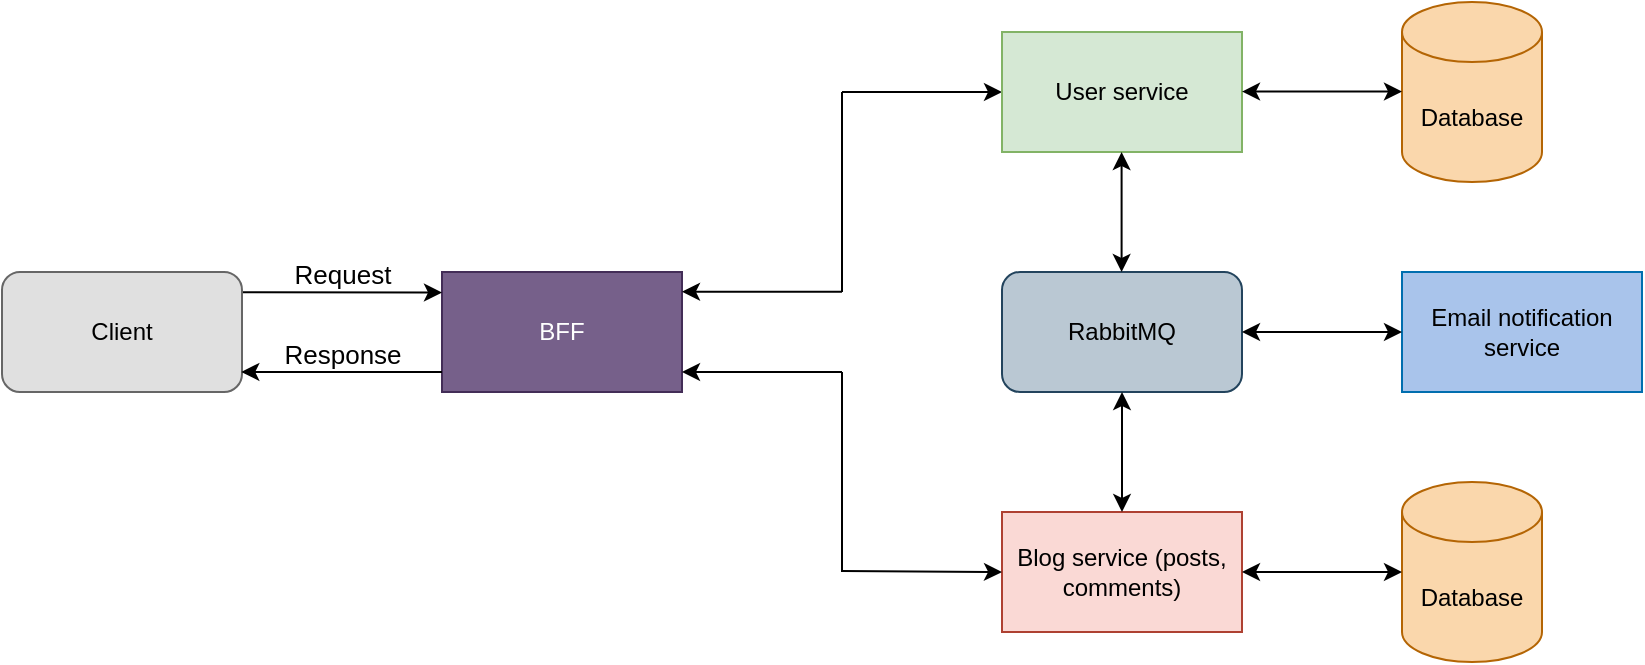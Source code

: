 <mxfile version="20.5.3" type="device"><diagram id="LiZAPxji-g1dnixr6wq3" name="Страница 1"><mxGraphModel dx="1422" dy="762" grid="1" gridSize="10" guides="1" tooltips="1" connect="1" arrows="1" fold="1" page="1" pageScale="1" pageWidth="1169" pageHeight="827" math="0" shadow="0"><root><mxCell id="0"/><mxCell id="1" parent="0"/><mxCell id="bVX9bjqOLBGN4ydNbWfd-1" value="BFF" style="rounded=0;whiteSpace=wrap;html=1;fillColor=#76608a;fontColor=#ffffff;strokeColor=#432D57;sketch=0;" parent="1" vertex="1"><mxGeometry x="394" y="395" width="120" height="60" as="geometry"/></mxCell><mxCell id="bVX9bjqOLBGN4ydNbWfd-4" value="Blog service (posts, comments)" style="rounded=0;whiteSpace=wrap;html=1;fillColor=#fad9d5;strokeColor=#ae4132;fillStyle=auto;strokeWidth=1;perimeterSpacing=0;glass=0;sketch=0;" parent="1" vertex="1"><mxGeometry x="674" y="515" width="120" height="60" as="geometry"/></mxCell><mxCell id="bVX9bjqOLBGN4ydNbWfd-5" value="" style="endArrow=classic;html=1;rounded=0;entryX=0;entryY=0.5;entryDx=0;entryDy=0;" parent="1" target="bVX9bjqOLBGN4ydNbWfd-6" edge="1"><mxGeometry width="50" height="50" relative="1" as="geometry"><mxPoint x="594" y="305" as="sourcePoint"/><mxPoint x="654" y="325" as="targetPoint"/></mxGeometry></mxCell><mxCell id="bVX9bjqOLBGN4ydNbWfd-6" value="User service" style="rounded=0;whiteSpace=wrap;html=1;fillColor=#d5e8d4;gradientColor=none;strokeColor=#82b366;" parent="1" vertex="1"><mxGeometry x="674" y="275" width="120" height="60" as="geometry"/></mxCell><mxCell id="bVX9bjqOLBGN4ydNbWfd-7" value="" style="endArrow=classic;html=1;rounded=0;entryX=0;entryY=0.5;entryDx=0;entryDy=0;" parent="1" target="bVX9bjqOLBGN4ydNbWfd-4" edge="1"><mxGeometry width="50" height="50" relative="1" as="geometry"><mxPoint x="594" y="544.5" as="sourcePoint"/><mxPoint x="654" y="544.64" as="targetPoint"/></mxGeometry></mxCell><mxCell id="bVX9bjqOLBGN4ydNbWfd-8" value="Email notification service" style="rounded=0;whiteSpace=wrap;html=1;fillColor=#A9C4EB;strokeColor=#006EAF;fontColor=#000000;" parent="1" vertex="1"><mxGeometry x="874" y="395" width="120" height="60" as="geometry"/></mxCell><mxCell id="bVX9bjqOLBGN4ydNbWfd-9" value="" style="endArrow=none;html=1;rounded=0;" parent="1" edge="1"><mxGeometry width="50" height="50" relative="1" as="geometry"><mxPoint x="594" y="405" as="sourcePoint"/><mxPoint x="594" y="305" as="targetPoint"/></mxGeometry></mxCell><mxCell id="bVX9bjqOLBGN4ydNbWfd-12" value="" style="endArrow=none;html=1;rounded=0;" parent="1" edge="1"><mxGeometry width="50" height="50" relative="1" as="geometry"><mxPoint x="594" y="545" as="sourcePoint"/><mxPoint x="594" y="445" as="targetPoint"/></mxGeometry></mxCell><mxCell id="bVX9bjqOLBGN4ydNbWfd-14" value="Database" style="shape=cylinder3;whiteSpace=wrap;boundedLbl=1;backgroundOutline=1;size=15;fillColor=#fad7ac;strokeColor=#b46504;sketch=0;shadow=0;fillStyle=solid;html=1;labelBackgroundColor=none;labelBorderColor=none;" parent="1" vertex="1"><mxGeometry x="874" y="500" width="70" height="90" as="geometry"/></mxCell><mxCell id="bVX9bjqOLBGN4ydNbWfd-15" value="Database" style="shape=cylinder3;whiteSpace=wrap;html=1;boundedLbl=1;backgroundOutline=1;size=15;fillColor=#fad7ac;strokeColor=#b46504;" parent="1" vertex="1"><mxGeometry x="874" y="260" width="70" height="90" as="geometry"/></mxCell><mxCell id="bVX9bjqOLBGN4ydNbWfd-16" value="" style="endArrow=classic;startArrow=classic;html=1;entryX=0;entryY=0.5;entryDx=0;entryDy=0;entryPerimeter=0;exitX=1;exitY=0.5;exitDx=0;exitDy=0;rounded=0;strokeColor=default;" parent="1" source="bVX9bjqOLBGN4ydNbWfd-4" target="bVX9bjqOLBGN4ydNbWfd-14" edge="1"><mxGeometry width="50" height="50" relative="1" as="geometry"><mxPoint x="704" y="535" as="sourcePoint"/><mxPoint x="754" y="485" as="targetPoint"/></mxGeometry></mxCell><mxCell id="bVX9bjqOLBGN4ydNbWfd-17" value="" style="endArrow=classic;startArrow=classic;html=1;rounded=0;entryX=0;entryY=0.5;entryDx=0;entryDy=0;entryPerimeter=0;exitX=1;exitY=0.5;exitDx=0;exitDy=0;" parent="1" edge="1"><mxGeometry width="50" height="50" relative="1" as="geometry"><mxPoint x="794" y="304.76" as="sourcePoint"/><mxPoint x="874" y="304.76" as="targetPoint"/></mxGeometry></mxCell><mxCell id="bVX9bjqOLBGN4ydNbWfd-20" value="" style="endArrow=classic;html=1;rounded=0;fontColor=#000000;entryX=1;entryY=0.833;entryDx=0;entryDy=0;entryPerimeter=0;" parent="1" target="bVX9bjqOLBGN4ydNbWfd-1" edge="1"><mxGeometry width="50" height="50" relative="1" as="geometry"><mxPoint x="594" y="445" as="sourcePoint"/><mxPoint x="674" y="415" as="targetPoint"/></mxGeometry></mxCell><mxCell id="bVX9bjqOLBGN4ydNbWfd-21" value="" style="endArrow=classic;html=1;rounded=0;fontColor=#000000;entryX=1;entryY=0.833;entryDx=0;entryDy=0;entryPerimeter=0;" parent="1" edge="1"><mxGeometry width="50" height="50" relative="1" as="geometry"><mxPoint x="594" y="404.85" as="sourcePoint"/><mxPoint x="514" y="404.83" as="targetPoint"/></mxGeometry></mxCell><mxCell id="UM-P-7oKj0jVUi0T9SfJ-1" value="" style="endArrow=classic;html=1;rounded=0;entryX=0;entryY=0.171;entryDx=0;entryDy=0;exitX=1.002;exitY=0.169;exitDx=0;exitDy=0;exitPerimeter=0;entryPerimeter=0;" parent="1" source="jP6ECA4vQ7xplTZMqxyy-11" target="bVX9bjqOLBGN4ydNbWfd-1" edge="1"><mxGeometry width="50" height="50" relative="1" as="geometry"><mxPoint x="304" y="425" as="sourcePoint"/><mxPoint x="714" y="445" as="targetPoint"/></mxGeometry></mxCell><mxCell id="UM-P-7oKj0jVUi0T9SfJ-3" value="&lt;h6&gt;&lt;span style=&quot;font-weight: normal;&quot;&gt;&lt;font style=&quot;font-size: 13px;&quot;&gt;Request&lt;/font&gt;&lt;/span&gt;&lt;/h6&gt;" style="text;strokeColor=none;fillColor=none;html=1;fontSize=24;fontStyle=1;verticalAlign=middle;align=center;" parent="1" vertex="1"><mxGeometry x="294" y="375" width="100" height="40" as="geometry"/></mxCell><mxCell id="jP6ECA4vQ7xplTZMqxyy-4" value="RabbitMQ" style="rounded=1;whiteSpace=wrap;html=1;fillColor=#bac8d3;strokeColor=#23445d;" parent="1" vertex="1"><mxGeometry x="674" y="395" width="120" height="60" as="geometry"/></mxCell><mxCell id="jP6ECA4vQ7xplTZMqxyy-11" value="Client" style="rounded=1;whiteSpace=wrap;html=1;fillColor=#E0E0E0;gradientColor=none;strokeColor=#666666;" parent="1" vertex="1"><mxGeometry x="174" y="395" width="120" height="60" as="geometry"/></mxCell><mxCell id="jP6ECA4vQ7xplTZMqxyy-13" value="" style="endArrow=classic;html=1;rounded=0;entryX=0.997;entryY=0.833;entryDx=0;entryDy=0;exitX=0;exitY=0.833;exitDx=0;exitDy=0;exitPerimeter=0;entryPerimeter=0;" parent="1" source="bVX9bjqOLBGN4ydNbWfd-1" target="jP6ECA4vQ7xplTZMqxyy-11" edge="1"><mxGeometry width="50" height="50" relative="1" as="geometry"><mxPoint x="314.24" y="415.14" as="sourcePoint"/><mxPoint x="404" y="415.26" as="targetPoint"/></mxGeometry></mxCell><mxCell id="jP6ECA4vQ7xplTZMqxyy-14" value="&lt;h6&gt;&lt;span style=&quot;font-weight: normal;&quot;&gt;&lt;font style=&quot;font-size: 13px;&quot;&gt;Response&lt;/font&gt;&lt;/span&gt;&lt;/h6&gt;" style="text;strokeColor=none;fillColor=none;html=1;fontSize=24;fontStyle=1;verticalAlign=middle;align=center;" parent="1" vertex="1"><mxGeometry x="294" y="415" width="100" height="40" as="geometry"/></mxCell><mxCell id="jP6ECA4vQ7xplTZMqxyy-15" value="" style="endArrow=classic;startArrow=classic;html=1;rounded=0;strokeColor=default;fontSize=13;entryX=0.5;entryY=1;entryDx=0;entryDy=0;exitX=0.5;exitY=0;exitDx=0;exitDy=0;" parent="1" source="bVX9bjqOLBGN4ydNbWfd-4" target="jP6ECA4vQ7xplTZMqxyy-4" edge="1"><mxGeometry width="50" height="50" relative="1" as="geometry"><mxPoint x="660" y="540" as="sourcePoint"/><mxPoint x="710" y="490" as="targetPoint"/></mxGeometry></mxCell><mxCell id="jP6ECA4vQ7xplTZMqxyy-16" value="" style="endArrow=classic;startArrow=classic;html=1;rounded=0;strokeColor=default;fontSize=13;entryX=0.5;entryY=1;entryDx=0;entryDy=0;exitX=0.5;exitY=0;exitDx=0;exitDy=0;" parent="1" edge="1"><mxGeometry width="50" height="50" relative="1" as="geometry"><mxPoint x="733.8" y="395" as="sourcePoint"/><mxPoint x="733.8" y="335" as="targetPoint"/></mxGeometry></mxCell><mxCell id="jP6ECA4vQ7xplTZMqxyy-17" value="" style="endArrow=classic;startArrow=classic;html=1;rounded=0;strokeColor=default;fontSize=13;exitX=1;exitY=0.5;exitDx=0;exitDy=0;entryX=0;entryY=0.5;entryDx=0;entryDy=0;" parent="1" source="jP6ECA4vQ7xplTZMqxyy-4" target="bVX9bjqOLBGN4ydNbWfd-8" edge="1"><mxGeometry width="50" height="50" relative="1" as="geometry"><mxPoint x="690" y="450" as="sourcePoint"/><mxPoint x="870" y="430" as="targetPoint"/></mxGeometry></mxCell></root></mxGraphModel></diagram></mxfile>